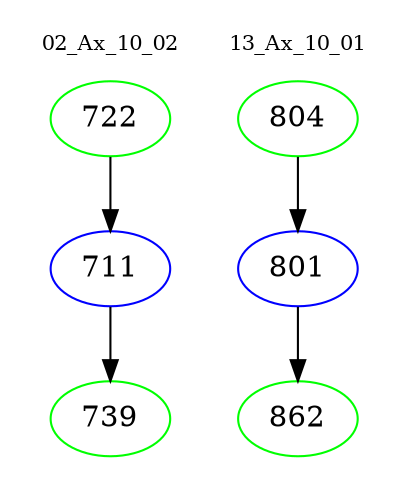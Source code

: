 digraph{
subgraph cluster_0 {
color = white
label = "02_Ax_10_02";
fontsize=10;
T0_722 [label="722", color="green"]
T0_722 -> T0_711 [color="black"]
T0_711 [label="711", color="blue"]
T0_711 -> T0_739 [color="black"]
T0_739 [label="739", color="green"]
}
subgraph cluster_1 {
color = white
label = "13_Ax_10_01";
fontsize=10;
T1_804 [label="804", color="green"]
T1_804 -> T1_801 [color="black"]
T1_801 [label="801", color="blue"]
T1_801 -> T1_862 [color="black"]
T1_862 [label="862", color="green"]
}
}
